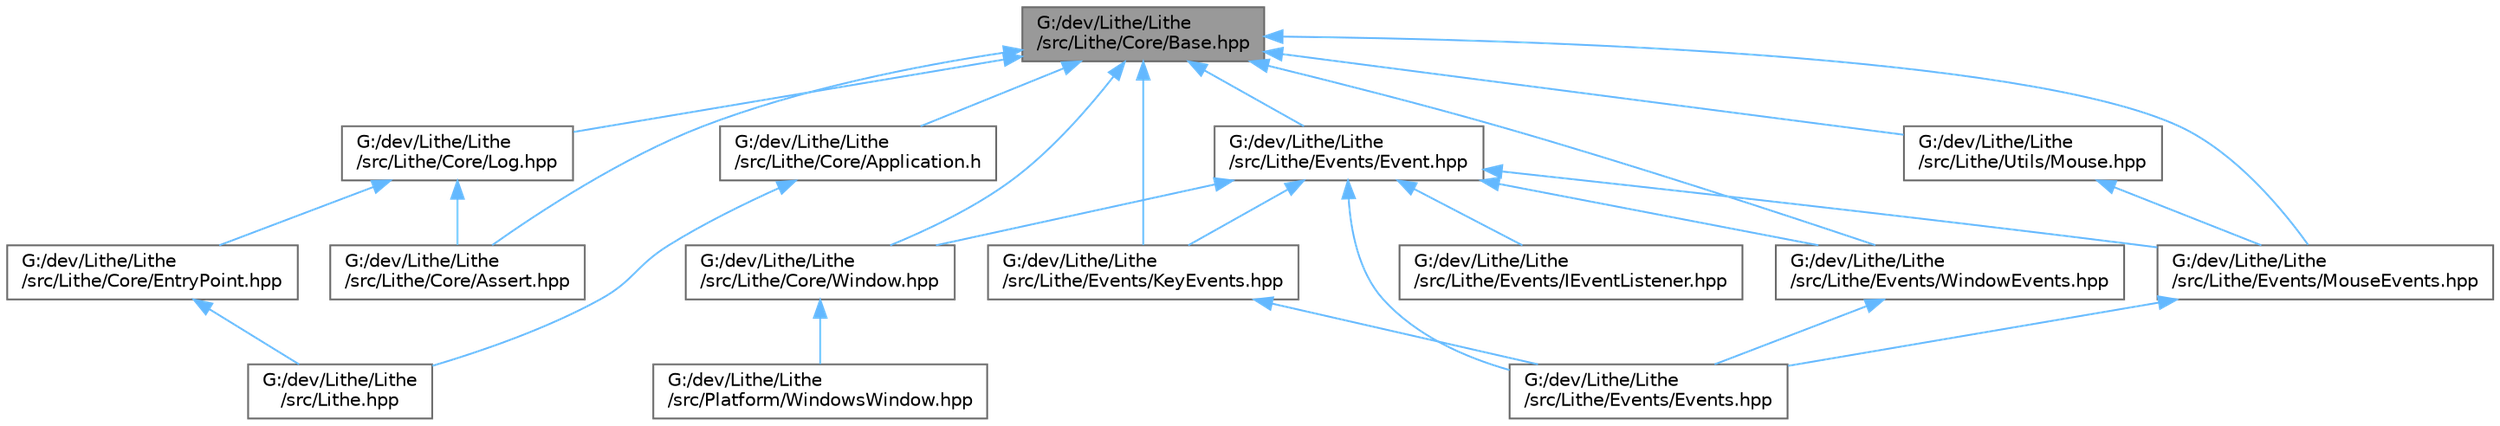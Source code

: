 digraph "G:/dev/Lithe/Lithe/src/Lithe/Core/Base.hpp"
{
 // LATEX_PDF_SIZE
  bgcolor="transparent";
  edge [fontname=Helvetica,fontsize=10,labelfontname=Helvetica,labelfontsize=10];
  node [fontname=Helvetica,fontsize=10,shape=box,height=0.2,width=0.4];
  Node1 [id="Node000001",label="G:/dev/Lithe/Lithe\l/src/Lithe/Core/Base.hpp",height=0.2,width=0.4,color="gray40", fillcolor="grey60", style="filled", fontcolor="black",tooltip="Main macros defines."];
  Node1 -> Node2 [id="edge1_Node000001_Node000002",dir="back",color="steelblue1",style="solid",tooltip=" "];
  Node2 [id="Node000002",label="G:/dev/Lithe/Lithe\l/src/Lithe/Core/Application.h",height=0.2,width=0.4,color="grey40", fillcolor="white", style="filled",URL="$_application_8h_source.html",tooltip=" "];
  Node2 -> Node3 [id="edge2_Node000002_Node000003",dir="back",color="steelblue1",style="solid",tooltip=" "];
  Node3 [id="Node000003",label="G:/dev/Lithe/Lithe\l/src/Lithe.hpp",height=0.2,width=0.4,color="grey40", fillcolor="white", style="filled",URL="$_lithe_8hpp.html",tooltip="Essential headers file."];
  Node1 -> Node4 [id="edge3_Node000001_Node000004",dir="back",color="steelblue1",style="solid",tooltip=" "];
  Node4 [id="Node000004",label="G:/dev/Lithe/Lithe\l/src/Lithe/Core/Assert.hpp",height=0.2,width=0.4,color="grey40", fillcolor="white", style="filled",URL="$_assert_8hpp.html",tooltip="Definitions of assertion macros."];
  Node1 -> Node5 [id="edge4_Node000001_Node000005",dir="back",color="steelblue1",style="solid",tooltip=" "];
  Node5 [id="Node000005",label="G:/dev/Lithe/Lithe\l/src/Lithe/Core/Log.hpp",height=0.2,width=0.4,color="grey40", fillcolor="white", style="filled",URL="$_log_8hpp.html",tooltip="Logger header file."];
  Node5 -> Node4 [id="edge5_Node000005_Node000004",dir="back",color="steelblue1",style="solid",tooltip=" "];
  Node5 -> Node6 [id="edge6_Node000005_Node000006",dir="back",color="steelblue1",style="solid",tooltip=" "];
  Node6 [id="Node000006",label="G:/dev/Lithe/Lithe\l/src/Lithe/Core/EntryPoint.hpp",height=0.2,width=0.4,color="grey40", fillcolor="white", style="filled",URL="$_entry_point_8hpp_source.html",tooltip=" "];
  Node6 -> Node3 [id="edge7_Node000006_Node000003",dir="back",color="steelblue1",style="solid",tooltip=" "];
  Node1 -> Node7 [id="edge8_Node000001_Node000007",dir="back",color="steelblue1",style="solid",tooltip=" "];
  Node7 [id="Node000007",label="G:/dev/Lithe/Lithe\l/src/Lithe/Core/Window.hpp",height=0.2,width=0.4,color="grey40", fillcolor="white", style="filled",URL="$_window_8hpp_source.html",tooltip=" "];
  Node7 -> Node8 [id="edge9_Node000007_Node000008",dir="back",color="steelblue1",style="solid",tooltip=" "];
  Node8 [id="Node000008",label="G:/dev/Lithe/Lithe\l/src/Platform/WindowsWindow.hpp",height=0.2,width=0.4,color="grey40", fillcolor="white", style="filled",URL="$_windows_window_8hpp_source.html",tooltip=" "];
  Node1 -> Node9 [id="edge10_Node000001_Node000009",dir="back",color="steelblue1",style="solid",tooltip=" "];
  Node9 [id="Node000009",label="G:/dev/Lithe/Lithe\l/src/Lithe/Events/Event.hpp",height=0.2,width=0.4,color="grey40", fillcolor="white", style="filled",URL="$_event_8hpp.html",tooltip=" "];
  Node9 -> Node7 [id="edge11_Node000009_Node000007",dir="back",color="steelblue1",style="solid",tooltip=" "];
  Node9 -> Node10 [id="edge12_Node000009_Node000010",dir="back",color="steelblue1",style="solid",tooltip=" "];
  Node10 [id="Node000010",label="G:/dev/Lithe/Lithe\l/src/Lithe/Events/Events.hpp",height=0.2,width=0.4,color="grey40", fillcolor="white", style="filled",URL="$_events_8hpp.html",tooltip="File for easy single-header include of all event system module."];
  Node9 -> Node11 [id="edge13_Node000009_Node000011",dir="back",color="steelblue1",style="solid",tooltip=" "];
  Node11 [id="Node000011",label="G:/dev/Lithe/Lithe\l/src/Lithe/Events/IEventListener.hpp",height=0.2,width=0.4,color="grey40", fillcolor="white", style="filled",URL="$_i_event_listener_8hpp_source.html",tooltip=" "];
  Node9 -> Node12 [id="edge14_Node000009_Node000012",dir="back",color="steelblue1",style="solid",tooltip=" "];
  Node12 [id="Node000012",label="G:/dev/Lithe/Lithe\l/src/Lithe/Events/KeyEvents.hpp",height=0.2,width=0.4,color="grey40", fillcolor="white", style="filled",URL="$_key_events_8hpp.html",tooltip="Header file describing all keyboard related events (key pressed/released)."];
  Node12 -> Node10 [id="edge15_Node000012_Node000010",dir="back",color="steelblue1",style="solid",tooltip=" "];
  Node9 -> Node13 [id="edge16_Node000009_Node000013",dir="back",color="steelblue1",style="solid",tooltip=" "];
  Node13 [id="Node000013",label="G:/dev/Lithe/Lithe\l/src/Lithe/Events/MouseEvents.hpp",height=0.2,width=0.4,color="grey40", fillcolor="white", style="filled",URL="$_mouse_events_8hpp.html",tooltip="Header file describing all mouse related events."];
  Node13 -> Node10 [id="edge17_Node000013_Node000010",dir="back",color="steelblue1",style="solid",tooltip=" "];
  Node9 -> Node14 [id="edge18_Node000009_Node000014",dir="back",color="steelblue1",style="solid",tooltip=" "];
  Node14 [id="Node000014",label="G:/dev/Lithe/Lithe\l/src/Lithe/Events/WindowEvents.hpp",height=0.2,width=0.4,color="grey40", fillcolor="white", style="filled",URL="$_window_events_8hpp.html",tooltip="File describing classes for all window related events."];
  Node14 -> Node10 [id="edge19_Node000014_Node000010",dir="back",color="steelblue1",style="solid",tooltip=" "];
  Node1 -> Node12 [id="edge20_Node000001_Node000012",dir="back",color="steelblue1",style="solid",tooltip=" "];
  Node1 -> Node13 [id="edge21_Node000001_Node000013",dir="back",color="steelblue1",style="solid",tooltip=" "];
  Node1 -> Node14 [id="edge22_Node000001_Node000014",dir="back",color="steelblue1",style="solid",tooltip=" "];
  Node1 -> Node15 [id="edge23_Node000001_Node000015",dir="back",color="steelblue1",style="solid",tooltip=" "];
  Node15 [id="Node000015",label="G:/dev/Lithe/Lithe\l/src/Lithe/Utils/Mouse.hpp",height=0.2,width=0.4,color="grey40", fillcolor="white", style="filled",URL="$_mouse_8hpp_source.html",tooltip=" "];
  Node15 -> Node13 [id="edge24_Node000015_Node000013",dir="back",color="steelblue1",style="solid",tooltip=" "];
}
